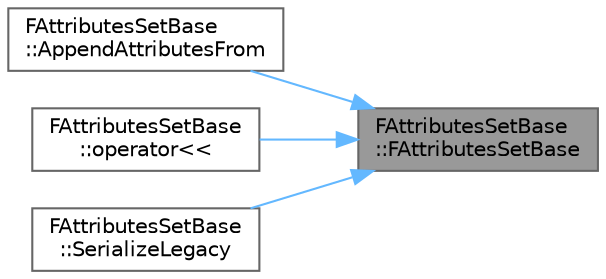 digraph "FAttributesSetBase::FAttributesSetBase"
{
 // INTERACTIVE_SVG=YES
 // LATEX_PDF_SIZE
  bgcolor="transparent";
  edge [fontname=Helvetica,fontsize=10,labelfontname=Helvetica,labelfontsize=10];
  node [fontname=Helvetica,fontsize=10,shape=box,height=0.2,width=0.4];
  rankdir="RL";
  Node1 [id="Node000001",label="FAttributesSetBase\l::FAttributesSetBase",height=0.2,width=0.4,color="gray40", fillcolor="grey60", style="filled", fontcolor="black",tooltip="Constructor."];
  Node1 -> Node2 [id="edge1_Node000001_Node000002",dir="back",color="steelblue1",style="solid",tooltip=" "];
  Node2 [id="Node000002",label="FAttributesSetBase\l::AppendAttributesFrom",height=0.2,width=0.4,color="grey40", fillcolor="white", style="filled",URL="$d7/dd3/classFAttributesSetBase.html#a6840a9cbc6b9735b0b113e9c88731944",tooltip=" "];
  Node1 -> Node3 [id="edge2_Node000001_Node000003",dir="back",color="steelblue1",style="solid",tooltip=" "];
  Node3 [id="Node000003",label="FAttributesSetBase\l::operator\<\<",height=0.2,width=0.4,color="grey40", fillcolor="white", style="filled",URL="$d7/dd3/classFAttributesSetBase.html#a82ffad07a4635482d6a3fbececcc65f9",tooltip="Serialization."];
  Node1 -> Node4 [id="edge3_Node000001_Node000004",dir="back",color="steelblue1",style="solid",tooltip=" "];
  Node4 [id="Node000004",label="FAttributesSetBase\l::SerializeLegacy",height=0.2,width=0.4,color="grey40", fillcolor="white", style="filled",URL="$d7/dd3/classFAttributesSetBase.html#ab48e7005b21f7218feae6b65e08bc9dd",tooltip=" "];
}
